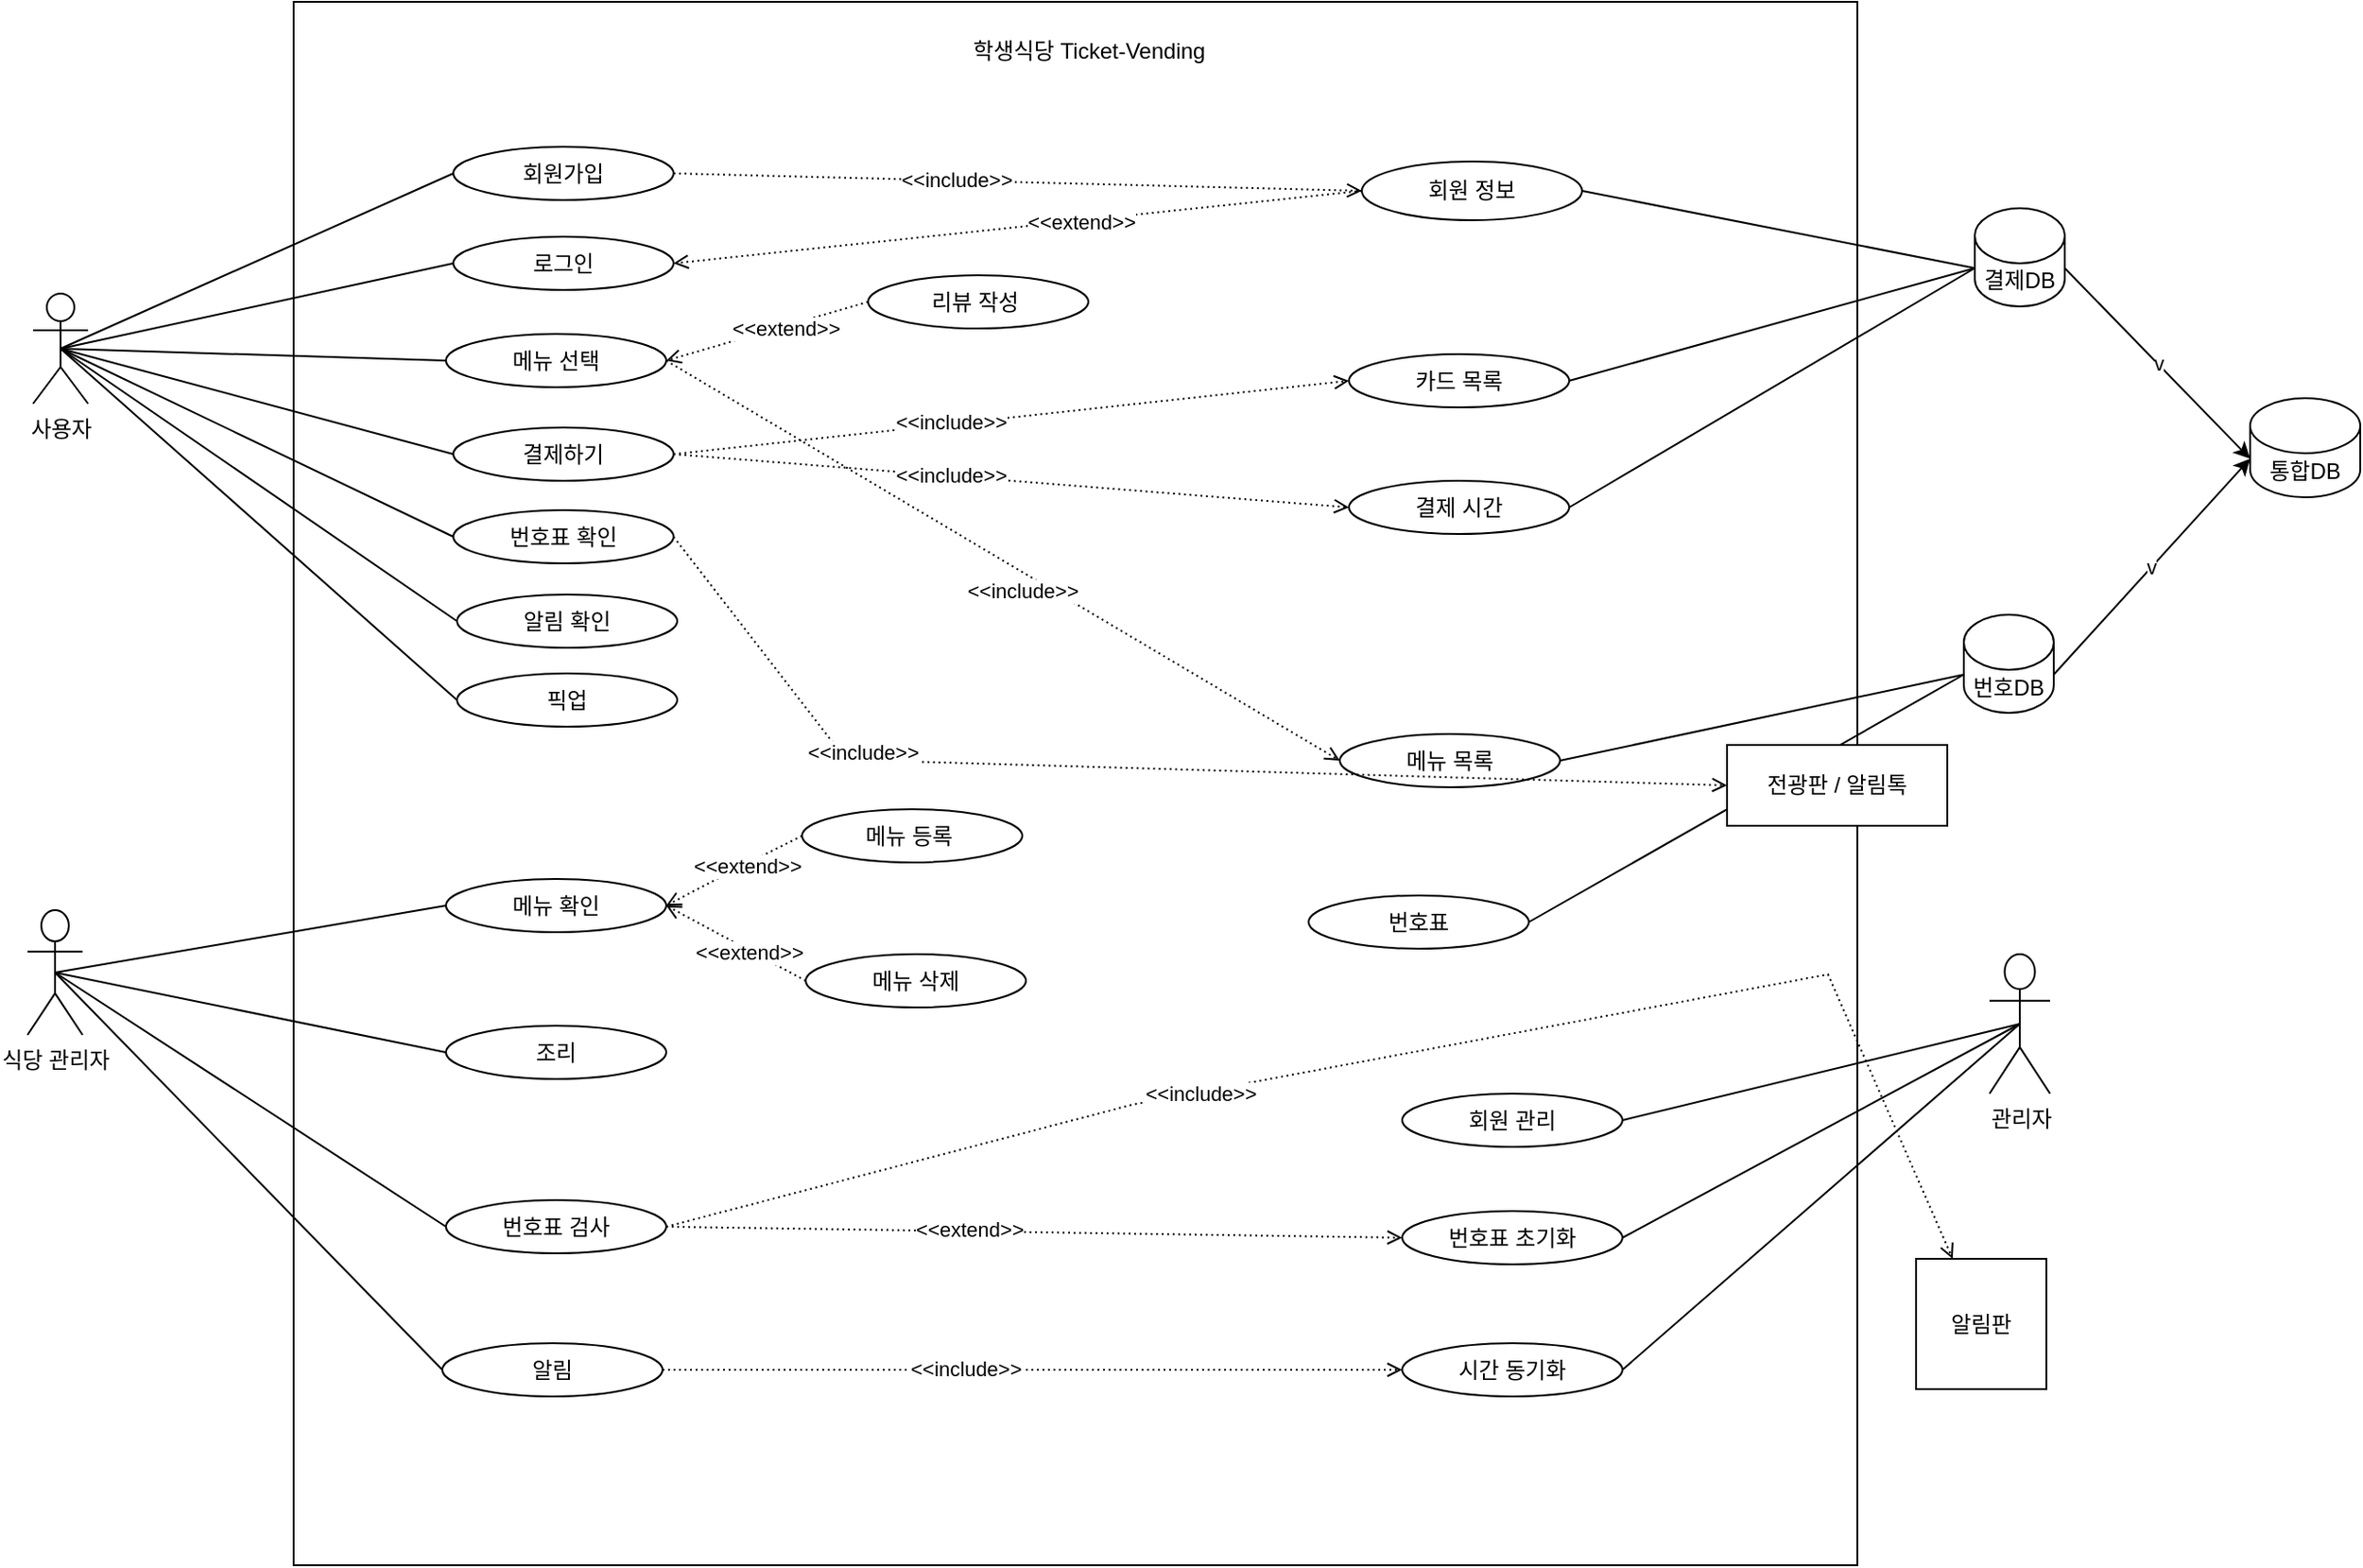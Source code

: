 <mxfile version="24.7.14">
  <diagram name="페이지-1" id="ornHel27MPxaN62uwrJq">
    <mxGraphModel dx="1926" dy="1349" grid="0" gridSize="10" guides="1" tooltips="1" connect="1" arrows="1" fold="1" page="0" pageScale="1" pageWidth="827" pageHeight="1169" math="0" shadow="0">
      <root>
        <mxCell id="0" />
        <mxCell id="1" parent="0" />
        <mxCell id="zNkNhdcRpNS4lPK-cGLT-1" value="사용자" style="shape=umlActor;verticalLabelPosition=bottom;verticalAlign=top;html=1;outlineConnect=0;" parent="1" vertex="1">
          <mxGeometry x="-186" y="82" width="30" height="60" as="geometry" />
        </mxCell>
        <mxCell id="zNkNhdcRpNS4lPK-cGLT-6" value="" style="whiteSpace=wrap;html=1;aspect=fixed;" parent="1" vertex="1">
          <mxGeometry x="-44" y="-77" width="852" height="852" as="geometry" />
        </mxCell>
        <mxCell id="zNkNhdcRpNS4lPK-cGLT-7" value="로그인" style="ellipse;whiteSpace=wrap;html=1;" parent="1" vertex="1">
          <mxGeometry x="43" y="51" width="120" height="29" as="geometry" />
        </mxCell>
        <mxCell id="zNkNhdcRpNS4lPK-cGLT-8" style="edgeStyle=none;curved=1;rounded=0;orthogonalLoop=1;jettySize=auto;html=1;entryX=1;entryY=1;entryDx=0;entryDy=0;entryPerimeter=0;fontSize=12;startSize=8;endSize=8;" parent="1" source="zNkNhdcRpNS4lPK-cGLT-2" target="zNkNhdcRpNS4lPK-cGLT-2" edge="1">
          <mxGeometry relative="1" as="geometry" />
        </mxCell>
        <mxCell id="zNkNhdcRpNS4lPK-cGLT-2" value="식당 관리자" style="shape=umlActor;verticalLabelPosition=bottom;verticalAlign=top;html=1;outlineConnect=0;" parent="1" vertex="1">
          <mxGeometry x="-189" y="418" width="30" height="68" as="geometry" />
        </mxCell>
        <mxCell id="zNkNhdcRpNS4lPK-cGLT-4" value="관리자" style="shape=umlActor;verticalLabelPosition=bottom;verticalAlign=top;html=1;outlineConnect=0;" parent="1" vertex="1">
          <mxGeometry x="880" y="442" width="33" height="76" as="geometry" />
        </mxCell>
        <mxCell id="wiaewfCoUQoDWu5S9Ph1-3" value="메뉴 선택" style="ellipse;whiteSpace=wrap;html=1;" parent="1" vertex="1">
          <mxGeometry x="39" y="104" width="120" height="29" as="geometry" />
        </mxCell>
        <mxCell id="wiaewfCoUQoDWu5S9Ph1-4" value="결제하기" style="ellipse;whiteSpace=wrap;html=1;" parent="1" vertex="1">
          <mxGeometry x="43" y="155" width="120" height="29" as="geometry" />
        </mxCell>
        <mxCell id="wiaewfCoUQoDWu5S9Ph1-5" value="회원가입" style="ellipse;whiteSpace=wrap;html=1;" parent="1" vertex="1">
          <mxGeometry x="43" y="2" width="120" height="29" as="geometry" />
        </mxCell>
        <mxCell id="wiaewfCoUQoDWu5S9Ph1-14" value="조리" style="ellipse;whiteSpace=wrap;html=1;" parent="1" vertex="1">
          <mxGeometry x="39" y="481" width="120" height="29" as="geometry" />
        </mxCell>
        <mxCell id="wiaewfCoUQoDWu5S9Ph1-15" value="번호표 검사" style="ellipse;whiteSpace=wrap;html=1;" parent="1" vertex="1">
          <mxGeometry x="39" y="576" width="120" height="29" as="geometry" />
        </mxCell>
        <mxCell id="wiaewfCoUQoDWu5S9Ph1-16" value="메뉴 확인" style="ellipse;whiteSpace=wrap;html=1;" parent="1" vertex="1">
          <mxGeometry x="39" y="401" width="120" height="29" as="geometry" />
        </mxCell>
        <mxCell id="wiaewfCoUQoDWu5S9Ph1-17" value="알림" style="ellipse;whiteSpace=wrap;html=1;" parent="1" vertex="1">
          <mxGeometry x="37" y="654" width="120" height="29" as="geometry" />
        </mxCell>
        <mxCell id="wiaewfCoUQoDWu5S9Ph1-18" value="번호표 확인" style="ellipse;whiteSpace=wrap;html=1;" parent="1" vertex="1">
          <mxGeometry x="43" y="200" width="120" height="29" as="geometry" />
        </mxCell>
        <mxCell id="wiaewfCoUQoDWu5S9Ph1-20" value="알림 확인" style="ellipse;whiteSpace=wrap;html=1;" parent="1" vertex="1">
          <mxGeometry x="45" y="246" width="120" height="29" as="geometry" />
        </mxCell>
        <mxCell id="wiaewfCoUQoDWu5S9Ph1-33" value="시간 동기화" style="ellipse;whiteSpace=wrap;html=1;" parent="1" vertex="1">
          <mxGeometry x="560" y="654" width="120" height="29" as="geometry" />
        </mxCell>
        <mxCell id="wiaewfCoUQoDWu5S9Ph1-34" value="번호표 초기화" style="ellipse;whiteSpace=wrap;html=1;" parent="1" vertex="1">
          <mxGeometry x="560" y="582" width="120" height="29" as="geometry" />
        </mxCell>
        <mxCell id="wiaewfCoUQoDWu5S9Ph1-35" value="회원 관리" style="ellipse;whiteSpace=wrap;html=1;" parent="1" vertex="1">
          <mxGeometry x="560" y="518" width="120" height="29" as="geometry" />
        </mxCell>
        <mxCell id="wiaewfCoUQoDWu5S9Ph1-55" value="회원 정보" style="ellipse;whiteSpace=wrap;html=1;" parent="1" vertex="1">
          <mxGeometry x="538" y="10" width="120" height="32" as="geometry" />
        </mxCell>
        <mxCell id="wiaewfCoUQoDWu5S9Ph1-56" value="번호표" style="ellipse;whiteSpace=wrap;html=1;" parent="1" vertex="1">
          <mxGeometry x="509" y="410" width="120" height="29" as="geometry" />
        </mxCell>
        <mxCell id="wiaewfCoUQoDWu5S9Ph1-57" value="결제 시간" style="ellipse;whiteSpace=wrap;html=1;" parent="1" vertex="1">
          <mxGeometry x="531" y="184" width="120" height="29" as="geometry" />
        </mxCell>
        <mxCell id="wiaewfCoUQoDWu5S9Ph1-58" value="메뉴 목록" style="ellipse;whiteSpace=wrap;html=1;" parent="1" vertex="1">
          <mxGeometry x="526" y="322" width="120" height="29" as="geometry" />
        </mxCell>
        <mxCell id="wiaewfCoUQoDWu5S9Ph1-60" value="카드 목록" style="ellipse;whiteSpace=wrap;html=1;" parent="1" vertex="1">
          <mxGeometry x="531" y="115" width="120" height="29" as="geometry" />
        </mxCell>
        <mxCell id="wiaewfCoUQoDWu5S9Ph1-63" value="학생식당 Ticket-Vending" style="text;html=1;align=center;verticalAlign=middle;whiteSpace=wrap;rounded=0;" parent="1" vertex="1">
          <mxGeometry x="321" y="-65" width="137" height="30" as="geometry" />
        </mxCell>
        <mxCell id="5F2I87BRX-AB1hQ1D-qz-1" value="" style="endArrow=none;html=1;rounded=0;exitX=0.5;exitY=0.5;exitDx=0;exitDy=0;exitPerimeter=0;entryX=0;entryY=0.5;entryDx=0;entryDy=0;" parent="1" source="zNkNhdcRpNS4lPK-cGLT-1" target="wiaewfCoUQoDWu5S9Ph1-18" edge="1">
          <mxGeometry width="50" height="50" relative="1" as="geometry">
            <mxPoint x="211" y="344" as="sourcePoint" />
            <mxPoint x="261" y="294" as="targetPoint" />
          </mxGeometry>
        </mxCell>
        <mxCell id="5F2I87BRX-AB1hQ1D-qz-2" value="" style="endArrow=none;html=1;rounded=0;exitX=0.5;exitY=0.5;exitDx=0;exitDy=0;exitPerimeter=0;entryX=0;entryY=0.5;entryDx=0;entryDy=0;" parent="1" source="zNkNhdcRpNS4lPK-cGLT-1" target="wiaewfCoUQoDWu5S9Ph1-4" edge="1">
          <mxGeometry width="50" height="50" relative="1" as="geometry">
            <mxPoint x="211" y="344" as="sourcePoint" />
            <mxPoint x="261" y="294" as="targetPoint" />
          </mxGeometry>
        </mxCell>
        <mxCell id="5F2I87BRX-AB1hQ1D-qz-3" value="" style="endArrow=none;html=1;rounded=0;exitX=0.5;exitY=0.5;exitDx=0;exitDy=0;exitPerimeter=0;entryX=0;entryY=0.5;entryDx=0;entryDy=0;" parent="1" source="zNkNhdcRpNS4lPK-cGLT-1" target="wiaewfCoUQoDWu5S9Ph1-3" edge="1">
          <mxGeometry width="50" height="50" relative="1" as="geometry">
            <mxPoint x="211" y="344" as="sourcePoint" />
            <mxPoint x="261" y="294" as="targetPoint" />
          </mxGeometry>
        </mxCell>
        <mxCell id="5F2I87BRX-AB1hQ1D-qz-4" value="" style="endArrow=none;html=1;rounded=0;exitX=0.5;exitY=0.5;exitDx=0;exitDy=0;exitPerimeter=0;entryX=0;entryY=0.5;entryDx=0;entryDy=0;" parent="1" source="zNkNhdcRpNS4lPK-cGLT-1" target="zNkNhdcRpNS4lPK-cGLT-7" edge="1">
          <mxGeometry width="50" height="50" relative="1" as="geometry">
            <mxPoint x="211" y="344" as="sourcePoint" />
            <mxPoint x="261" y="294" as="targetPoint" />
          </mxGeometry>
        </mxCell>
        <mxCell id="5F2I87BRX-AB1hQ1D-qz-5" value="" style="endArrow=none;html=1;rounded=0;exitX=0.5;exitY=0.5;exitDx=0;exitDy=0;exitPerimeter=0;entryX=0;entryY=0.5;entryDx=0;entryDy=0;" parent="1" source="zNkNhdcRpNS4lPK-cGLT-1" target="wiaewfCoUQoDWu5S9Ph1-5" edge="1">
          <mxGeometry width="50" height="50" relative="1" as="geometry">
            <mxPoint x="211" y="344" as="sourcePoint" />
            <mxPoint x="261" y="294" as="targetPoint" />
          </mxGeometry>
        </mxCell>
        <mxCell id="5F2I87BRX-AB1hQ1D-qz-6" value="" style="endArrow=none;html=1;rounded=0;exitX=0.5;exitY=0.5;exitDx=0;exitDy=0;exitPerimeter=0;entryX=0;entryY=0.5;entryDx=0;entryDy=0;" parent="1" source="zNkNhdcRpNS4lPK-cGLT-1" target="wiaewfCoUQoDWu5S9Ph1-20" edge="1">
          <mxGeometry width="50" height="50" relative="1" as="geometry">
            <mxPoint x="-40" y="73" as="sourcePoint" />
            <mxPoint x="83" y="217" as="targetPoint" />
          </mxGeometry>
        </mxCell>
        <mxCell id="5F2I87BRX-AB1hQ1D-qz-7" value="" style="endArrow=none;html=1;rounded=0;exitX=0.5;exitY=0.5;exitDx=0;exitDy=0;exitPerimeter=0;entryX=0;entryY=0.5;entryDx=0;entryDy=0;" parent="1" source="zNkNhdcRpNS4lPK-cGLT-2" target="wiaewfCoUQoDWu5S9Ph1-16" edge="1">
          <mxGeometry width="50" height="50" relative="1" as="geometry">
            <mxPoint x="-37" y="301" as="sourcePoint" />
            <mxPoint x="86" y="306" as="targetPoint" />
          </mxGeometry>
        </mxCell>
        <mxCell id="5F2I87BRX-AB1hQ1D-qz-8" value="" style="endArrow=none;html=1;rounded=0;exitX=0.5;exitY=0.5;exitDx=0;exitDy=0;exitPerimeter=0;entryX=0;entryY=0.5;entryDx=0;entryDy=0;" parent="1" source="zNkNhdcRpNS4lPK-cGLT-2" target="wiaewfCoUQoDWu5S9Ph1-15" edge="1">
          <mxGeometry width="50" height="50" relative="1" as="geometry">
            <mxPoint x="-42" y="350" as="sourcePoint" />
            <mxPoint x="72" y="316" as="targetPoint" />
          </mxGeometry>
        </mxCell>
        <mxCell id="5F2I87BRX-AB1hQ1D-qz-9" value="" style="endArrow=none;html=1;rounded=0;exitX=0.5;exitY=0.5;exitDx=0;exitDy=0;exitPerimeter=0;entryX=0;entryY=0.5;entryDx=0;entryDy=0;" parent="1" source="zNkNhdcRpNS4lPK-cGLT-2" target="wiaewfCoUQoDWu5S9Ph1-14" edge="1">
          <mxGeometry width="50" height="50" relative="1" as="geometry">
            <mxPoint x="-32" y="360" as="sourcePoint" />
            <mxPoint x="82" y="326" as="targetPoint" />
          </mxGeometry>
        </mxCell>
        <mxCell id="5F2I87BRX-AB1hQ1D-qz-10" value="" style="endArrow=none;html=1;rounded=0;exitX=0.5;exitY=0.5;exitDx=0;exitDy=0;exitPerimeter=0;entryX=0;entryY=0.5;entryDx=0;entryDy=0;" parent="1" source="zNkNhdcRpNS4lPK-cGLT-2" target="wiaewfCoUQoDWu5S9Ph1-17" edge="1">
          <mxGeometry width="50" height="50" relative="1" as="geometry">
            <mxPoint x="-22" y="370" as="sourcePoint" />
            <mxPoint x="92" y="336" as="targetPoint" />
          </mxGeometry>
        </mxCell>
        <mxCell id="5F2I87BRX-AB1hQ1D-qz-12" value="" style="endArrow=none;html=1;rounded=0;exitX=1;exitY=0.5;exitDx=0;exitDy=0;entryX=0;entryY=0;entryDx=0;entryDy=32.625;entryPerimeter=0;" parent="1" source="wiaewfCoUQoDWu5S9Ph1-55" target="5F2I87BRX-AB1hQ1D-qz-18" edge="1">
          <mxGeometry width="50" height="50" relative="1" as="geometry">
            <mxPoint x="475" y="130" as="sourcePoint" />
            <mxPoint x="598" y="135" as="targetPoint" />
          </mxGeometry>
        </mxCell>
        <mxCell id="5F2I87BRX-AB1hQ1D-qz-13" value="" style="endArrow=none;html=1;rounded=0;exitX=1;exitY=0.5;exitDx=0;exitDy=0;entryX=0;entryY=0;entryDx=0;entryDy=32.625;entryPerimeter=0;" parent="1" source="wiaewfCoUQoDWu5S9Ph1-58" target="T0LaY_0Klr0CLxTFd-mG-3" edge="1">
          <mxGeometry width="50" height="50" relative="1" as="geometry">
            <mxPoint x="521" y="276" as="sourcePoint" />
            <mxPoint x="610" y="221" as="targetPoint" />
          </mxGeometry>
        </mxCell>
        <mxCell id="5F2I87BRX-AB1hQ1D-qz-14" value="" style="endArrow=none;html=1;rounded=0;exitX=1;exitY=0.5;exitDx=0;exitDy=0;entryX=0;entryY=0;entryDx=0;entryDy=32.625;entryPerimeter=0;" parent="1" source="wiaewfCoUQoDWu5S9Ph1-56" target="T0LaY_0Klr0CLxTFd-mG-3" edge="1">
          <mxGeometry width="50" height="50" relative="1" as="geometry">
            <mxPoint x="510" y="172" as="sourcePoint" />
            <mxPoint x="707" y="277" as="targetPoint" />
            <Array as="points" />
          </mxGeometry>
        </mxCell>
        <mxCell id="5F2I87BRX-AB1hQ1D-qz-15" value="" style="endArrow=none;html=1;rounded=0;exitX=1;exitY=0.5;exitDx=0;exitDy=0;entryX=0;entryY=0;entryDx=0;entryDy=32.625;entryPerimeter=0;" parent="1" source="wiaewfCoUQoDWu5S9Ph1-57" target="5F2I87BRX-AB1hQ1D-qz-18" edge="1">
          <mxGeometry width="50" height="50" relative="1" as="geometry">
            <mxPoint x="491" y="186" as="sourcePoint" />
            <mxPoint x="688" y="291" as="targetPoint" />
          </mxGeometry>
        </mxCell>
        <mxCell id="5F2I87BRX-AB1hQ1D-qz-16" value="" style="endArrow=none;html=1;rounded=0;exitX=1;exitY=0.5;exitDx=0;exitDy=0;entryX=0;entryY=0;entryDx=0;entryDy=32.625;entryPerimeter=0;" parent="1" source="wiaewfCoUQoDWu5S9Ph1-60" target="5F2I87BRX-AB1hQ1D-qz-18" edge="1">
          <mxGeometry width="50" height="50" relative="1" as="geometry">
            <mxPoint x="441" y="70" as="sourcePoint" />
            <mxPoint x="566" y="172" as="targetPoint" />
          </mxGeometry>
        </mxCell>
        <mxCell id="5F2I87BRX-AB1hQ1D-qz-18" value="결제DB" style="shape=cylinder3;whiteSpace=wrap;html=1;boundedLbl=1;backgroundOutline=1;size=15;" parent="1" vertex="1">
          <mxGeometry x="872" y="35.5" width="49" height="53.5" as="geometry" />
        </mxCell>
        <mxCell id="5F2I87BRX-AB1hQ1D-qz-24" value="" style="endArrow=open;html=1;rounded=0;dashed=1;dashPattern=1 2;endFill=0;exitX=1;exitY=0.5;exitDx=0;exitDy=0;entryX=0;entryY=0.5;entryDx=0;entryDy=0;" parent="1" source="wiaewfCoUQoDWu5S9Ph1-15" target="wiaewfCoUQoDWu5S9Ph1-34" edge="1">
          <mxGeometry relative="1" as="geometry">
            <mxPoint x="182" y="305.5" as="sourcePoint" />
            <mxPoint x="290" y="308" as="targetPoint" />
          </mxGeometry>
        </mxCell>
        <mxCell id="5F2I87BRX-AB1hQ1D-qz-27" value="&amp;lt;&amp;lt;extend&amp;gt;&amp;gt;" style="edgeLabel;html=1;align=center;verticalAlign=middle;resizable=0;points=[];" parent="5F2I87BRX-AB1hQ1D-qz-24" vertex="1" connectable="0">
          <mxGeometry x="-0.18" y="1" relative="1" as="geometry">
            <mxPoint as="offset" />
          </mxGeometry>
        </mxCell>
        <mxCell id="5F2I87BRX-AB1hQ1D-qz-28" value="" style="endArrow=open;html=1;rounded=0;dashed=1;dashPattern=1 2;endFill=0;exitX=1;exitY=0.5;exitDx=0;exitDy=0;entryX=0;entryY=0.5;entryDx=0;entryDy=0;" parent="1" source="wiaewfCoUQoDWu5S9Ph1-4" target="wiaewfCoUQoDWu5S9Ph1-60" edge="1">
          <mxGeometry relative="1" as="geometry">
            <mxPoint x="208" y="342" as="sourcePoint" />
            <mxPoint x="262" y="248" as="targetPoint" />
          </mxGeometry>
        </mxCell>
        <mxCell id="5F2I87BRX-AB1hQ1D-qz-29" value="&amp;lt;&amp;lt;include&amp;gt;&amp;gt;" style="edgeLabel;html=1;align=center;verticalAlign=middle;resizable=0;points=[];" parent="5F2I87BRX-AB1hQ1D-qz-28" vertex="1" connectable="0">
          <mxGeometry x="-0.18" y="1" relative="1" as="geometry">
            <mxPoint as="offset" />
          </mxGeometry>
        </mxCell>
        <mxCell id="5F2I87BRX-AB1hQ1D-qz-33" value="" style="endArrow=none;html=1;rounded=0;exitX=0.5;exitY=0.5;exitDx=0;exitDy=0;exitPerimeter=0;entryX=1;entryY=0.5;entryDx=0;entryDy=0;curved=0;" parent="1" source="zNkNhdcRpNS4lPK-cGLT-4" target="wiaewfCoUQoDWu5S9Ph1-35" edge="1">
          <mxGeometry width="50" height="50" relative="1" as="geometry">
            <mxPoint x="386" y="676.5" as="sourcePoint" />
            <mxPoint x="443" y="330" as="targetPoint" />
          </mxGeometry>
        </mxCell>
        <mxCell id="5F2I87BRX-AB1hQ1D-qz-34" value="" style="endArrow=none;html=1;rounded=0;exitX=0.5;exitY=0.5;exitDx=0;exitDy=0;exitPerimeter=0;entryX=1;entryY=0.5;entryDx=0;entryDy=0;" parent="1" source="zNkNhdcRpNS4lPK-cGLT-4" target="wiaewfCoUQoDWu5S9Ph1-33" edge="1">
          <mxGeometry width="50" height="50" relative="1" as="geometry">
            <mxPoint x="472" y="671" as="sourcePoint" />
            <mxPoint x="400" y="350" as="targetPoint" />
          </mxGeometry>
        </mxCell>
        <mxCell id="5F2I87BRX-AB1hQ1D-qz-35" value="" style="endArrow=none;html=1;rounded=0;exitX=0.5;exitY=0.5;exitDx=0;exitDy=0;exitPerimeter=0;entryX=1;entryY=0.5;entryDx=0;entryDy=0;" parent="1" source="zNkNhdcRpNS4lPK-cGLT-4" target="wiaewfCoUQoDWu5S9Ph1-34" edge="1">
          <mxGeometry width="50" height="50" relative="1" as="geometry">
            <mxPoint x="482" y="681" as="sourcePoint" />
            <mxPoint x="410" y="360" as="targetPoint" />
          </mxGeometry>
        </mxCell>
        <mxCell id="snhe3Xh0oELJzNI7V56g-15" value="" style="endArrow=open;html=1;rounded=0;dashed=1;dashPattern=1 2;endFill=0;exitX=1;exitY=0.5;exitDx=0;exitDy=0;entryX=0;entryY=0.5;entryDx=0;entryDy=0;" parent="1" source="wiaewfCoUQoDWu5S9Ph1-5" target="wiaewfCoUQoDWu5S9Ph1-55" edge="1">
          <mxGeometry relative="1" as="geometry">
            <mxPoint x="171" y="44" as="sourcePoint" />
            <mxPoint x="257" y="-27" as="targetPoint" />
          </mxGeometry>
        </mxCell>
        <mxCell id="snhe3Xh0oELJzNI7V56g-16" value="&amp;lt;&amp;lt;include&amp;gt;&amp;gt;" style="edgeLabel;html=1;align=center;verticalAlign=middle;resizable=0;points=[];" parent="snhe3Xh0oELJzNI7V56g-15" vertex="1" connectable="0">
          <mxGeometry x="-0.18" y="1" relative="1" as="geometry">
            <mxPoint as="offset" />
          </mxGeometry>
        </mxCell>
        <mxCell id="snhe3Xh0oELJzNI7V56g-19" value="" style="endArrow=open;html=1;rounded=0;dashed=1;dashPattern=1 2;endFill=0;exitX=0;exitY=0.5;exitDx=0;exitDy=0;entryX=1;entryY=0.5;entryDx=0;entryDy=0;" parent="1" source="wiaewfCoUQoDWu5S9Ph1-55" target="zNkNhdcRpNS4lPK-cGLT-7" edge="1">
          <mxGeometry relative="1" as="geometry">
            <mxPoint x="526.0" y="55.5" as="sourcePoint" />
            <mxPoint x="300" y="318" as="targetPoint" />
            <Array as="points" />
          </mxGeometry>
        </mxCell>
        <mxCell id="snhe3Xh0oELJzNI7V56g-20" value="&amp;lt;&amp;lt;extend&amp;gt;&amp;gt;" style="edgeLabel;html=1;align=center;verticalAlign=middle;resizable=0;points=[];" parent="snhe3Xh0oELJzNI7V56g-19" vertex="1" connectable="0">
          <mxGeometry x="-0.18" y="1" relative="1" as="geometry">
            <mxPoint as="offset" />
          </mxGeometry>
        </mxCell>
        <mxCell id="snhe3Xh0oELJzNI7V56g-25" value="" style="endArrow=open;html=1;rounded=0;dashed=1;dashPattern=1 2;endFill=0;exitX=1;exitY=0.5;exitDx=0;exitDy=0;entryX=0;entryY=0.5;entryDx=0;entryDy=0;" parent="1" source="wiaewfCoUQoDWu5S9Ph1-17" target="wiaewfCoUQoDWu5S9Ph1-33" edge="1">
          <mxGeometry relative="1" as="geometry">
            <mxPoint x="205" y="182" as="sourcePoint" />
            <mxPoint x="291" y="153" as="targetPoint" />
          </mxGeometry>
        </mxCell>
        <mxCell id="snhe3Xh0oELJzNI7V56g-26" value="&amp;lt;&amp;lt;include&amp;gt;&amp;gt;" style="edgeLabel;html=1;align=center;verticalAlign=middle;resizable=0;points=[];" parent="snhe3Xh0oELJzNI7V56g-25" vertex="1" connectable="0">
          <mxGeometry x="-0.18" y="1" relative="1" as="geometry">
            <mxPoint as="offset" />
          </mxGeometry>
        </mxCell>
        <mxCell id="snhe3Xh0oELJzNI7V56g-27" value="" style="endArrow=open;html=1;rounded=0;dashed=1;dashPattern=1 2;endFill=0;exitX=1;exitY=0.5;exitDx=0;exitDy=0;entryX=0;entryY=0.5;entryDx=0;entryDy=0;" parent="1" source="wiaewfCoUQoDWu5S9Ph1-3" target="wiaewfCoUQoDWu5S9Ph1-58" edge="1">
          <mxGeometry relative="1" as="geometry">
            <mxPoint x="203" y="78" as="sourcePoint" />
            <mxPoint x="291" y="40" as="targetPoint" />
            <Array as="points" />
          </mxGeometry>
        </mxCell>
        <mxCell id="snhe3Xh0oELJzNI7V56g-28" value="&amp;lt;&amp;lt;include&amp;gt;&amp;gt;" style="edgeLabel;html=1;align=center;verticalAlign=middle;resizable=0;points=[];" parent="snhe3Xh0oELJzNI7V56g-27" vertex="1" connectable="0">
          <mxGeometry x="-0.18" y="1" relative="1" as="geometry">
            <mxPoint x="43" y="37" as="offset" />
          </mxGeometry>
        </mxCell>
        <mxCell id="T0LaY_0Klr0CLxTFd-mG-1" value="" style="endArrow=open;html=1;rounded=0;dashed=1;dashPattern=1 2;endFill=0;exitX=1;exitY=0.5;exitDx=0;exitDy=0;entryX=0;entryY=0.5;entryDx=0;entryDy=0;" edge="1" parent="1" source="wiaewfCoUQoDWu5S9Ph1-4" target="wiaewfCoUQoDWu5S9Ph1-57">
          <mxGeometry relative="1" as="geometry">
            <mxPoint x="173" y="180" as="sourcePoint" />
            <mxPoint x="450" y="114" as="targetPoint" />
          </mxGeometry>
        </mxCell>
        <mxCell id="T0LaY_0Klr0CLxTFd-mG-2" value="&amp;lt;&amp;lt;include&amp;gt;&amp;gt;" style="edgeLabel;html=1;align=center;verticalAlign=middle;resizable=0;points=[];" vertex="1" connectable="0" parent="T0LaY_0Klr0CLxTFd-mG-1">
          <mxGeometry x="-0.18" y="1" relative="1" as="geometry">
            <mxPoint as="offset" />
          </mxGeometry>
        </mxCell>
        <mxCell id="T0LaY_0Klr0CLxTFd-mG-3" value="번호DB" style="shape=cylinder3;whiteSpace=wrap;html=1;boundedLbl=1;backgroundOutline=1;size=15;" vertex="1" parent="1">
          <mxGeometry x="866" y="257" width="49" height="53.5" as="geometry" />
        </mxCell>
        <mxCell id="T0LaY_0Klr0CLxTFd-mG-5" value="통합DB" style="shape=cylinder3;whiteSpace=wrap;html=1;boundedLbl=1;backgroundOutline=1;size=15;" vertex="1" parent="1">
          <mxGeometry x="1022" y="139" width="60" height="54" as="geometry" />
        </mxCell>
        <mxCell id="qS_i0Z3g07YtAvrLvoFF-4" style="edgeStyle=orthogonalEdgeStyle;rounded=0;orthogonalLoop=1;jettySize=auto;html=1;exitX=0.5;exitY=1;exitDx=0;exitDy=0;" edge="1" parent="1" source="wiaewfCoUQoDWu5S9Ph1-33" target="wiaewfCoUQoDWu5S9Ph1-33">
          <mxGeometry relative="1" as="geometry" />
        </mxCell>
        <mxCell id="T0LaY_0Klr0CLxTFd-mG-6" value="v" style="endArrow=classic;html=1;rounded=0;exitX=1;exitY=0;exitDx=0;exitDy=32.625;exitPerimeter=0;entryX=0;entryY=0;entryDx=0;entryDy=33;entryPerimeter=0;" edge="1" parent="1" source="5F2I87BRX-AB1hQ1D-qz-18" target="T0LaY_0Klr0CLxTFd-mG-5">
          <mxGeometry width="50" height="50" relative="1" as="geometry">
            <mxPoint x="286" y="299" as="sourcePoint" />
            <mxPoint x="336" y="249" as="targetPoint" />
          </mxGeometry>
        </mxCell>
        <mxCell id="qS_i0Z3g07YtAvrLvoFF-7" value="메뉴 등록&amp;nbsp;" style="ellipse;whiteSpace=wrap;html=1;" vertex="1" parent="1">
          <mxGeometry x="233" y="363" width="120" height="29" as="geometry" />
        </mxCell>
        <mxCell id="T0LaY_0Klr0CLxTFd-mG-7" value="v" style="endArrow=classic;html=1;rounded=0;exitX=1;exitY=0;exitDx=0;exitDy=32.625;exitPerimeter=0;entryX=0;entryY=0;entryDx=0;entryDy=33;entryPerimeter=0;" edge="1" parent="1" source="T0LaY_0Klr0CLxTFd-mG-3" target="T0LaY_0Klr0CLxTFd-mG-5">
          <mxGeometry width="50" height="50" relative="1" as="geometry">
            <mxPoint x="806" y="125" as="sourcePoint" />
            <mxPoint x="850" y="159" as="targetPoint" />
          </mxGeometry>
        </mxCell>
        <mxCell id="qS_i0Z3g07YtAvrLvoFF-15" value="메뉴 삭제" style="ellipse;whiteSpace=wrap;html=1;" vertex="1" parent="1">
          <mxGeometry x="235" y="442" width="120" height="29" as="geometry" />
        </mxCell>
        <mxCell id="T0LaY_0Klr0CLxTFd-mG-8" value="전광판 / 알림톡" style="rounded=0;whiteSpace=wrap;html=1;" vertex="1" parent="1">
          <mxGeometry x="737" y="328" width="120" height="44" as="geometry" />
        </mxCell>
        <mxCell id="qS_i0Z3g07YtAvrLvoFF-26" style="edgeStyle=orthogonalEdgeStyle;rounded=0;orthogonalLoop=1;jettySize=auto;html=1;exitX=0.5;exitY=1;exitDx=0;exitDy=0;" edge="1" parent="1" source="wiaewfCoUQoDWu5S9Ph1-55" target="wiaewfCoUQoDWu5S9Ph1-55">
          <mxGeometry relative="1" as="geometry" />
        </mxCell>
        <mxCell id="T0LaY_0Klr0CLxTFd-mG-9" value="픽업" style="ellipse;whiteSpace=wrap;html=1;" vertex="1" parent="1">
          <mxGeometry x="45" y="289" width="120" height="29" as="geometry" />
        </mxCell>
        <mxCell id="qS_i0Z3g07YtAvrLvoFF-27" value="리뷰 작성&amp;nbsp;" style="ellipse;whiteSpace=wrap;html=1;" vertex="1" parent="1">
          <mxGeometry x="269" y="72" width="120" height="29" as="geometry" />
        </mxCell>
        <mxCell id="T0LaY_0Klr0CLxTFd-mG-10" value="" style="endArrow=none;html=1;rounded=0;exitX=0.5;exitY=0.5;exitDx=0;exitDy=0;exitPerimeter=0;entryX=0;entryY=0.5;entryDx=0;entryDy=0;" edge="1" parent="1" source="zNkNhdcRpNS4lPK-cGLT-1" target="T0LaY_0Klr0CLxTFd-mG-9">
          <mxGeometry width="50" height="50" relative="1" as="geometry">
            <mxPoint x="297" y="292" as="sourcePoint" />
            <mxPoint x="347" y="242" as="targetPoint" />
          </mxGeometry>
        </mxCell>
        <mxCell id="qS_i0Z3g07YtAvrLvoFF-29" value="" style="endArrow=open;html=1;rounded=0;dashed=1;dashPattern=1 2;endFill=0;exitX=0;exitY=0.5;exitDx=0;exitDy=0;entryX=1;entryY=0.5;entryDx=0;entryDy=0;" edge="1" parent="1" source="qS_i0Z3g07YtAvrLvoFF-27" target="wiaewfCoUQoDWu5S9Ph1-3">
          <mxGeometry relative="1" as="geometry">
            <mxPoint x="536" y="40" as="sourcePoint" />
            <mxPoint x="173" y="68" as="targetPoint" />
            <Array as="points" />
          </mxGeometry>
        </mxCell>
        <mxCell id="qS_i0Z3g07YtAvrLvoFF-30" value="&amp;lt;&amp;lt;extend&amp;gt;&amp;gt;" style="edgeLabel;html=1;align=center;verticalAlign=middle;resizable=0;points=[];" connectable="0" vertex="1" parent="qS_i0Z3g07YtAvrLvoFF-29">
          <mxGeometry x="-0.18" y="1" relative="1" as="geometry">
            <mxPoint as="offset" />
          </mxGeometry>
        </mxCell>
        <mxCell id="T0LaY_0Klr0CLxTFd-mG-22" value="" style="endArrow=open;html=1;rounded=0;dashed=1;dashPattern=1 2;endFill=0;exitX=1;exitY=0.5;exitDx=0;exitDy=0;entryX=0;entryY=0.5;entryDx=0;entryDy=0;" edge="1" parent="1" source="wiaewfCoUQoDWu5S9Ph1-18" target="T0LaY_0Klr0CLxTFd-mG-8">
          <mxGeometry relative="1" as="geometry">
            <mxPoint x="175" y="125" as="sourcePoint" />
            <mxPoint x="450" y="279" as="targetPoint" />
            <Array as="points">
              <mxPoint x="257" y="336" />
            </Array>
          </mxGeometry>
        </mxCell>
        <mxCell id="T0LaY_0Klr0CLxTFd-mG-23" value="&amp;lt;&amp;lt;include&amp;gt;&amp;gt;" style="edgeLabel;html=1;align=center;verticalAlign=middle;resizable=0;points=[];" vertex="1" connectable="0" parent="T0LaY_0Klr0CLxTFd-mG-22">
          <mxGeometry x="-0.18" y="1" relative="1" as="geometry">
            <mxPoint x="-98" y="-6" as="offset" />
          </mxGeometry>
        </mxCell>
        <mxCell id="qS_i0Z3g07YtAvrLvoFF-31" value="" style="endArrow=open;html=1;rounded=0;dashed=1;dashPattern=1 2;endFill=0;exitX=0;exitY=0.5;exitDx=0;exitDy=0;entryX=1;entryY=0.5;entryDx=0;entryDy=0;" edge="1" parent="1" source="qS_i0Z3g07YtAvrLvoFF-7" target="wiaewfCoUQoDWu5S9Ph1-16">
          <mxGeometry relative="1" as="geometry">
            <mxPoint x="134.0" y="379.0" as="sourcePoint" />
            <mxPoint x="208.0" y="341" as="targetPoint" />
            <Array as="points">
              <mxPoint x="198" y="395" />
            </Array>
          </mxGeometry>
        </mxCell>
        <mxCell id="qS_i0Z3g07YtAvrLvoFF-32" value="&amp;lt;&amp;lt;extend&amp;gt;&amp;gt;" style="edgeLabel;html=1;align=center;verticalAlign=middle;resizable=0;points=[];" connectable="0" vertex="1" parent="qS_i0Z3g07YtAvrLvoFF-31">
          <mxGeometry x="-0.18" y="1" relative="1" as="geometry">
            <mxPoint as="offset" />
          </mxGeometry>
        </mxCell>
        <mxCell id="T0LaY_0Klr0CLxTFd-mG-24" value="" style="endArrow=open;html=1;rounded=0;dashed=1;dashPattern=1 2;endFill=0;exitX=1;exitY=0.5;exitDx=0;exitDy=0;" edge="1" parent="1" source="wiaewfCoUQoDWu5S9Ph1-15" target="T0LaY_0Klr0CLxTFd-mG-26">
          <mxGeometry relative="1" as="geometry">
            <mxPoint x="173" y="225" as="sourcePoint" />
            <mxPoint x="711" y="596" as="targetPoint" />
            <Array as="points">
              <mxPoint x="413" y="524" />
              <mxPoint x="792" y="453" />
            </Array>
          </mxGeometry>
        </mxCell>
        <mxCell id="T0LaY_0Klr0CLxTFd-mG-25" value="&amp;lt;&amp;lt;include&amp;gt;&amp;gt;" style="edgeLabel;html=1;align=center;verticalAlign=middle;resizable=0;points=[];" vertex="1" connectable="0" parent="T0LaY_0Klr0CLxTFd-mG-24">
          <mxGeometry x="-0.18" y="1" relative="1" as="geometry">
            <mxPoint x="-34" y="8" as="offset" />
          </mxGeometry>
        </mxCell>
        <mxCell id="qS_i0Z3g07YtAvrLvoFF-33" value="" style="endArrow=open;html=1;rounded=0;dashed=1;dashPattern=1 2;endFill=0;exitX=0;exitY=0.5;exitDx=0;exitDy=0;entryX=1;entryY=0.5;entryDx=0;entryDy=0;" edge="1" parent="1" source="qS_i0Z3g07YtAvrLvoFF-15" target="wiaewfCoUQoDWu5S9Ph1-16">
          <mxGeometry relative="1" as="geometry">
            <mxPoint x="148.0" y="448.0" as="sourcePoint" />
            <mxPoint x="224.0" y="489" as="targetPoint" />
            <Array as="points" />
          </mxGeometry>
        </mxCell>
        <mxCell id="qS_i0Z3g07YtAvrLvoFF-34" value="&amp;lt;&amp;lt;extend&amp;gt;&amp;gt;" style="edgeLabel;html=1;align=center;verticalAlign=middle;resizable=0;points=[];" connectable="0" vertex="1" parent="qS_i0Z3g07YtAvrLvoFF-33">
          <mxGeometry x="-0.18" y="1" relative="1" as="geometry">
            <mxPoint as="offset" />
          </mxGeometry>
        </mxCell>
        <mxCell id="T0LaY_0Klr0CLxTFd-mG-26" value="알림판" style="whiteSpace=wrap;html=1;aspect=fixed;" vertex="1" parent="1">
          <mxGeometry x="840" y="608" width="71" height="71" as="geometry" />
        </mxCell>
      </root>
    </mxGraphModel>
  </diagram>
</mxfile>
